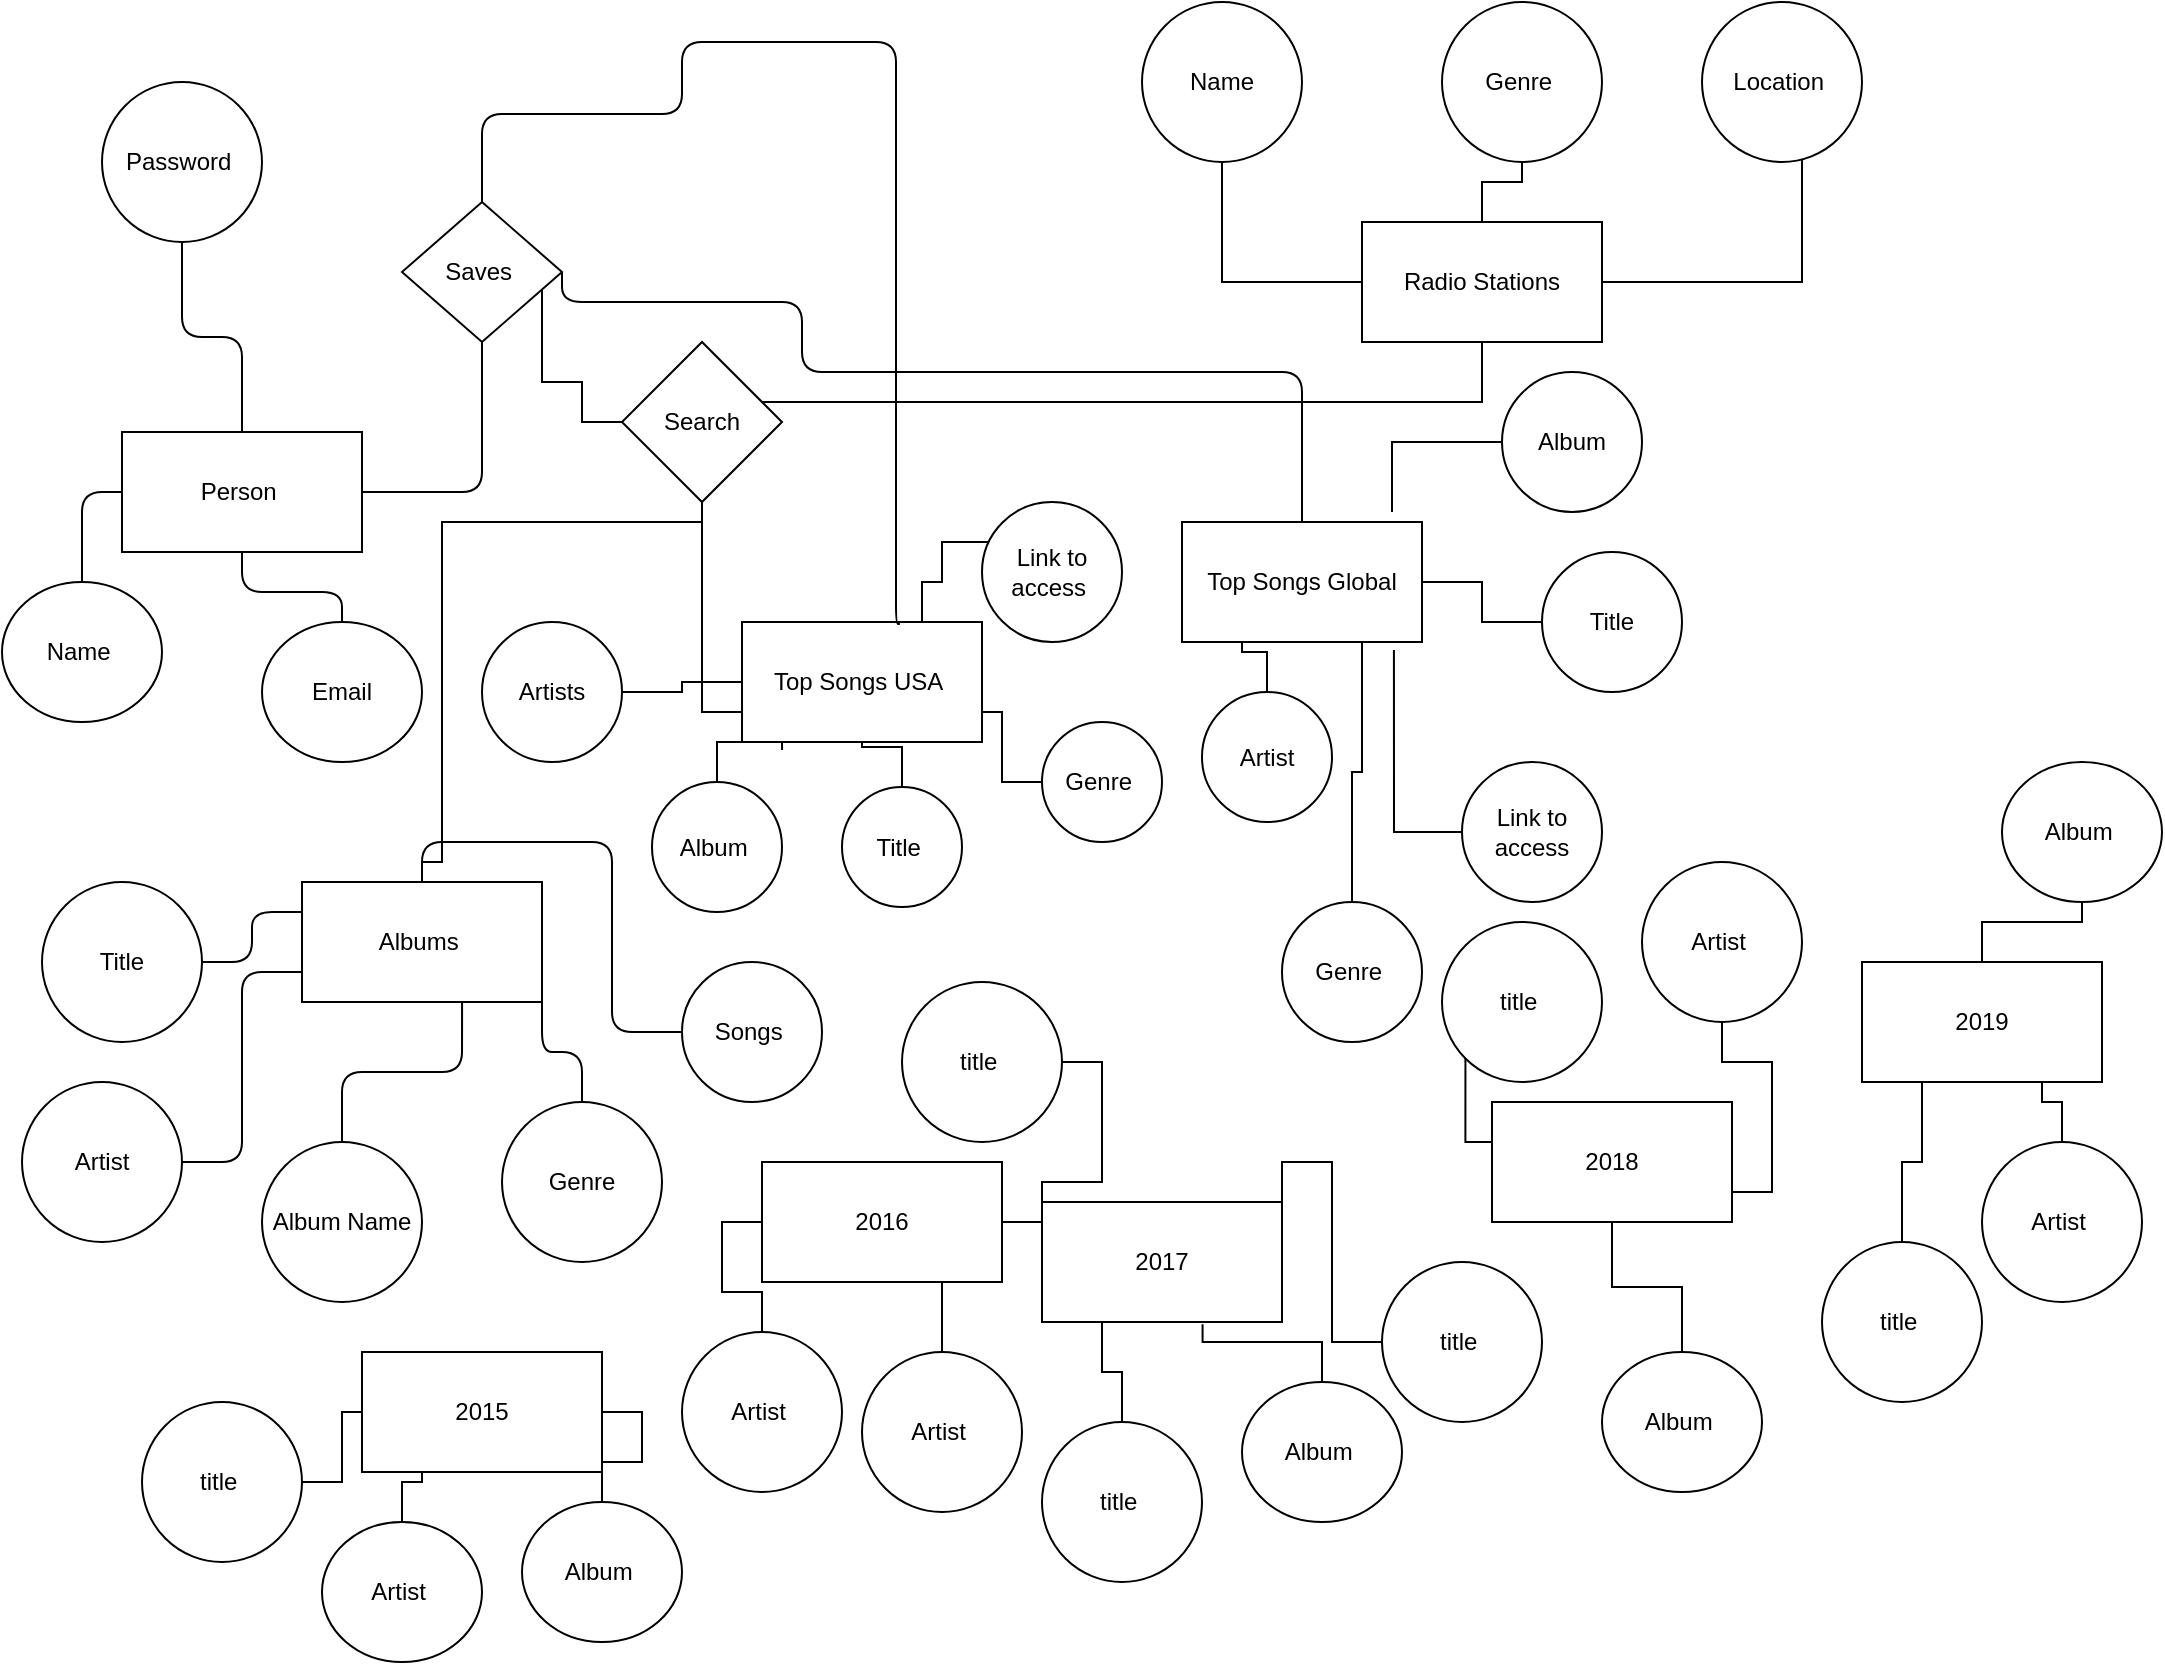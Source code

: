 <mxfile version="14.0.1" type="github">
  <diagram id="jYZYqrakGC6iT3U3Cv5q" name="Page-1">
    <mxGraphModel dx="1174" dy="776" grid="1" gridSize="10" guides="1" tooltips="1" connect="1" arrows="1" fold="1" page="1" pageScale="1" pageWidth="1100" pageHeight="850" math="0" shadow="0">
      <root>
        <mxCell id="0" />
        <mxCell id="1" parent="0" />
        <mxCell id="Rrg98HXsPI9nGVxbj8Vc-9" style="edgeStyle=orthogonalEdgeStyle;rounded=1;orthogonalLoop=1;jettySize=auto;html=1;endArrow=none;endFill=0;" edge="1" parent="1" source="VsrX5M1GSggV-OFWWfA1-1">
          <mxGeometry relative="1" as="geometry">
            <mxPoint x="50" y="320" as="targetPoint" />
          </mxGeometry>
        </mxCell>
        <mxCell id="Rrg98HXsPI9nGVxbj8Vc-10" style="edgeStyle=orthogonalEdgeStyle;rounded=1;orthogonalLoop=1;jettySize=auto;html=1;endArrow=none;endFill=0;" edge="1" parent="1" source="VsrX5M1GSggV-OFWWfA1-1" target="Rrg98HXsPI9nGVxbj8Vc-6">
          <mxGeometry relative="1" as="geometry">
            <mxPoint x="230" y="320" as="targetPoint" />
            <Array as="points" />
          </mxGeometry>
        </mxCell>
        <mxCell id="Rrg98HXsPI9nGVxbj8Vc-29" style="edgeStyle=orthogonalEdgeStyle;rounded=1;orthogonalLoop=1;jettySize=auto;html=1;endArrow=none;endFill=0;" edge="1" parent="1" source="VsrX5M1GSggV-OFWWfA1-1" target="Rrg98HXsPI9nGVxbj8Vc-11">
          <mxGeometry relative="1" as="geometry" />
        </mxCell>
        <mxCell id="VsrX5M1GSggV-OFWWfA1-1" value="Person&amp;nbsp;" style="rounded=0;whiteSpace=wrap;html=1;" parent="1" vertex="1">
          <mxGeometry x="70" y="225" width="120" height="60" as="geometry" />
        </mxCell>
        <mxCell id="Rrg98HXsPI9nGVxbj8Vc-1" value="Albums&amp;nbsp;" style="rounded=0;whiteSpace=wrap;html=1;" vertex="1" parent="1">
          <mxGeometry x="160" y="450" width="120" height="60" as="geometry" />
        </mxCell>
        <mxCell id="Rrg98HXsPI9nGVxbj8Vc-2" value="Top Songs Global" style="rounded=0;whiteSpace=wrap;html=1;" vertex="1" parent="1">
          <mxGeometry x="600" y="270" width="120" height="60" as="geometry" />
        </mxCell>
        <mxCell id="Rrg98HXsPI9nGVxbj8Vc-3" value="Top Songs USA&amp;nbsp;" style="rounded=0;whiteSpace=wrap;html=1;" vertex="1" parent="1">
          <mxGeometry x="380" y="320" width="120" height="60" as="geometry" />
        </mxCell>
        <mxCell id="Rrg98HXsPI9nGVxbj8Vc-37" style="edgeStyle=orthogonalEdgeStyle;rounded=0;orthogonalLoop=1;jettySize=auto;html=1;endArrow=none;endFill=0;strokeColor=#000000;" edge="1" parent="1" source="Rrg98HXsPI9nGVxbj8Vc-4" target="Rrg98HXsPI9nGVxbj8Vc-26">
          <mxGeometry relative="1" as="geometry" />
        </mxCell>
        <mxCell id="Rrg98HXsPI9nGVxbj8Vc-38" style="edgeStyle=orthogonalEdgeStyle;rounded=0;orthogonalLoop=1;jettySize=auto;html=1;entryX=0.5;entryY=1;entryDx=0;entryDy=0;endArrow=none;endFill=0;strokeColor=#000000;" edge="1" parent="1" source="Rrg98HXsPI9nGVxbj8Vc-4" target="Rrg98HXsPI9nGVxbj8Vc-27">
          <mxGeometry relative="1" as="geometry" />
        </mxCell>
        <mxCell id="Rrg98HXsPI9nGVxbj8Vc-39" style="edgeStyle=orthogonalEdgeStyle;rounded=0;orthogonalLoop=1;jettySize=auto;html=1;entryX=0.625;entryY=0.988;entryDx=0;entryDy=0;entryPerimeter=0;endArrow=none;endFill=0;strokeColor=#000000;" edge="1" parent="1" source="Rrg98HXsPI9nGVxbj8Vc-4" target="Rrg98HXsPI9nGVxbj8Vc-28">
          <mxGeometry relative="1" as="geometry" />
        </mxCell>
        <mxCell id="Rrg98HXsPI9nGVxbj8Vc-4" value="Radio Stations" style="rounded=0;whiteSpace=wrap;html=1;" vertex="1" parent="1">
          <mxGeometry x="690" y="120" width="120" height="60" as="geometry" />
        </mxCell>
        <mxCell id="Rrg98HXsPI9nGVxbj8Vc-5" value="Name&amp;nbsp;" style="ellipse;whiteSpace=wrap;html=1;" vertex="1" parent="1">
          <mxGeometry x="10" y="300" width="80" height="70" as="geometry" />
        </mxCell>
        <mxCell id="Rrg98HXsPI9nGVxbj8Vc-6" value="Email" style="ellipse;whiteSpace=wrap;html=1;" vertex="1" parent="1">
          <mxGeometry x="140" y="320" width="80" height="70" as="geometry" />
        </mxCell>
        <mxCell id="Rrg98HXsPI9nGVxbj8Vc-8" style="edgeStyle=orthogonalEdgeStyle;rounded=1;orthogonalLoop=1;jettySize=auto;html=1;endArrow=none;endFill=0;" edge="1" parent="1" source="Rrg98HXsPI9nGVxbj8Vc-7" target="VsrX5M1GSggV-OFWWfA1-1">
          <mxGeometry relative="1" as="geometry" />
        </mxCell>
        <mxCell id="Rrg98HXsPI9nGVxbj8Vc-7" value="Password&amp;nbsp;" style="ellipse;whiteSpace=wrap;html=1;aspect=fixed;" vertex="1" parent="1">
          <mxGeometry x="60" y="50" width="80" height="80" as="geometry" />
        </mxCell>
        <mxCell id="Rrg98HXsPI9nGVxbj8Vc-30" style="edgeStyle=orthogonalEdgeStyle;rounded=1;orthogonalLoop=1;jettySize=auto;html=1;endArrow=none;endFill=0;entryX=0.658;entryY=0.017;entryDx=0;entryDy=0;entryPerimeter=0;exitX=0.5;exitY=0;exitDx=0;exitDy=0;" edge="1" parent="1" source="Rrg98HXsPI9nGVxbj8Vc-11" target="Rrg98HXsPI9nGVxbj8Vc-3">
          <mxGeometry relative="1" as="geometry">
            <mxPoint x="410" y="200" as="targetPoint" />
            <Array as="points">
              <mxPoint x="250" y="66" />
              <mxPoint x="350" y="66" />
              <mxPoint x="350" y="30" />
              <mxPoint x="457" y="30" />
              <mxPoint x="457" y="321" />
            </Array>
          </mxGeometry>
        </mxCell>
        <mxCell id="Rrg98HXsPI9nGVxbj8Vc-31" style="edgeStyle=orthogonalEdgeStyle;rounded=1;orthogonalLoop=1;jettySize=auto;html=1;endArrow=none;endFill=0;exitX=1;exitY=0.5;exitDx=0;exitDy=0;" edge="1" parent="1" source="Rrg98HXsPI9nGVxbj8Vc-11" target="Rrg98HXsPI9nGVxbj8Vc-2">
          <mxGeometry relative="1" as="geometry">
            <Array as="points">
              <mxPoint x="290" y="160" />
              <mxPoint x="410" y="160" />
              <mxPoint x="410" y="195" />
            </Array>
          </mxGeometry>
        </mxCell>
        <mxCell id="Rrg98HXsPI9nGVxbj8Vc-33" style="edgeStyle=orthogonalEdgeStyle;orthogonalLoop=1;jettySize=auto;html=1;entryX=0.4;entryY=0.925;entryDx=0;entryDy=0;entryPerimeter=0;endArrow=none;endFill=0;strokeColor=none;curved=1;" edge="1" parent="1" source="Rrg98HXsPI9nGVxbj8Vc-11" target="Rrg98HXsPI9nGVxbj8Vc-32">
          <mxGeometry relative="1" as="geometry">
            <Array as="points">
              <mxPoint x="270" y="200" />
              <mxPoint x="300" y="200" />
              <mxPoint x="300" y="212" />
            </Array>
          </mxGeometry>
        </mxCell>
        <mxCell id="Rrg98HXsPI9nGVxbj8Vc-34" style="edgeStyle=orthogonalEdgeStyle;orthogonalLoop=1;jettySize=auto;html=1;endArrow=none;endFill=0;rounded=0;" edge="1" parent="1" source="Rrg98HXsPI9nGVxbj8Vc-11" target="Rrg98HXsPI9nGVxbj8Vc-32">
          <mxGeometry relative="1" as="geometry">
            <Array as="points">
              <mxPoint x="280" y="200" />
              <mxPoint x="300" y="200" />
              <mxPoint x="300" y="220" />
            </Array>
          </mxGeometry>
        </mxCell>
        <mxCell id="Rrg98HXsPI9nGVxbj8Vc-11" value="Saves&amp;nbsp;" style="rhombus;whiteSpace=wrap;html=1;" vertex="1" parent="1">
          <mxGeometry x="210" y="110" width="80" height="70" as="geometry" />
        </mxCell>
        <mxCell id="Rrg98HXsPI9nGVxbj8Vc-20" style="edgeStyle=orthogonalEdgeStyle;rounded=1;orthogonalLoop=1;jettySize=auto;html=1;entryX=0;entryY=0.75;entryDx=0;entryDy=0;endArrow=none;endFill=0;" edge="1" parent="1" source="Rrg98HXsPI9nGVxbj8Vc-13" target="Rrg98HXsPI9nGVxbj8Vc-1">
          <mxGeometry relative="1" as="geometry" />
        </mxCell>
        <mxCell id="Rrg98HXsPI9nGVxbj8Vc-13" value="Artist" style="ellipse;whiteSpace=wrap;html=1;aspect=fixed;" vertex="1" parent="1">
          <mxGeometry x="20" y="550" width="80" height="80" as="geometry" />
        </mxCell>
        <mxCell id="Rrg98HXsPI9nGVxbj8Vc-22" style="edgeStyle=orthogonalEdgeStyle;rounded=1;orthogonalLoop=1;jettySize=auto;html=1;entryX=0.667;entryY=1;entryDx=0;entryDy=0;entryPerimeter=0;endArrow=none;endFill=0;" edge="1" parent="1" source="Rrg98HXsPI9nGVxbj8Vc-15" target="Rrg98HXsPI9nGVxbj8Vc-1">
          <mxGeometry relative="1" as="geometry" />
        </mxCell>
        <mxCell id="Rrg98HXsPI9nGVxbj8Vc-15" value="Album Name" style="ellipse;whiteSpace=wrap;html=1;aspect=fixed;" vertex="1" parent="1">
          <mxGeometry x="140" y="580" width="80" height="80" as="geometry" />
        </mxCell>
        <mxCell id="Rrg98HXsPI9nGVxbj8Vc-23" style="edgeStyle=orthogonalEdgeStyle;rounded=1;orthogonalLoop=1;jettySize=auto;html=1;entryX=1;entryY=1;entryDx=0;entryDy=0;endArrow=none;endFill=0;" edge="1" parent="1" source="Rrg98HXsPI9nGVxbj8Vc-16" target="Rrg98HXsPI9nGVxbj8Vc-1">
          <mxGeometry relative="1" as="geometry" />
        </mxCell>
        <mxCell id="Rrg98HXsPI9nGVxbj8Vc-16" value="Genre" style="ellipse;whiteSpace=wrap;html=1;aspect=fixed;" vertex="1" parent="1">
          <mxGeometry x="260" y="560" width="80" height="80" as="geometry" />
        </mxCell>
        <mxCell id="Rrg98HXsPI9nGVxbj8Vc-19" style="edgeStyle=orthogonalEdgeStyle;rounded=1;orthogonalLoop=1;jettySize=auto;html=1;entryX=0;entryY=0.25;entryDx=0;entryDy=0;endArrow=none;endFill=0;" edge="1" parent="1" source="Rrg98HXsPI9nGVxbj8Vc-17" target="Rrg98HXsPI9nGVxbj8Vc-1">
          <mxGeometry relative="1" as="geometry" />
        </mxCell>
        <mxCell id="Rrg98HXsPI9nGVxbj8Vc-17" value="Title" style="ellipse;whiteSpace=wrap;html=1;aspect=fixed;" vertex="1" parent="1">
          <mxGeometry x="30" y="450" width="80" height="80" as="geometry" />
        </mxCell>
        <mxCell id="Rrg98HXsPI9nGVxbj8Vc-25" style="edgeStyle=orthogonalEdgeStyle;rounded=1;orthogonalLoop=1;jettySize=auto;html=1;entryX=0.5;entryY=0;entryDx=0;entryDy=0;endArrow=none;endFill=0;" edge="1" parent="1" source="Rrg98HXsPI9nGVxbj8Vc-18" target="Rrg98HXsPI9nGVxbj8Vc-1">
          <mxGeometry relative="1" as="geometry" />
        </mxCell>
        <mxCell id="Rrg98HXsPI9nGVxbj8Vc-18" value="Songs&amp;nbsp;" style="ellipse;whiteSpace=wrap;html=1;aspect=fixed;" vertex="1" parent="1">
          <mxGeometry x="350" y="490" width="70" height="70" as="geometry" />
        </mxCell>
        <mxCell id="Rrg98HXsPI9nGVxbj8Vc-26" value="Name" style="ellipse;whiteSpace=wrap;html=1;aspect=fixed;" vertex="1" parent="1">
          <mxGeometry x="580" y="10" width="80" height="80" as="geometry" />
        </mxCell>
        <mxCell id="Rrg98HXsPI9nGVxbj8Vc-27" value="Genre&amp;nbsp;" style="ellipse;whiteSpace=wrap;html=1;aspect=fixed;" vertex="1" parent="1">
          <mxGeometry x="730" y="10" width="80" height="80" as="geometry" />
        </mxCell>
        <mxCell id="Rrg98HXsPI9nGVxbj8Vc-28" value="Location&amp;nbsp;" style="ellipse;whiteSpace=wrap;html=1;aspect=fixed;" vertex="1" parent="1">
          <mxGeometry x="860" y="10" width="80" height="80" as="geometry" />
        </mxCell>
        <mxCell id="Rrg98HXsPI9nGVxbj8Vc-35" style="edgeStyle=orthogonalEdgeStyle;rounded=0;orthogonalLoop=1;jettySize=auto;html=1;endArrow=none;endFill=0;strokeColor=#000000;" edge="1" parent="1" source="Rrg98HXsPI9nGVxbj8Vc-32" target="Rrg98HXsPI9nGVxbj8Vc-4">
          <mxGeometry relative="1" as="geometry">
            <Array as="points">
              <mxPoint x="750" y="210" />
            </Array>
          </mxGeometry>
        </mxCell>
        <mxCell id="Rrg98HXsPI9nGVxbj8Vc-36" style="edgeStyle=orthogonalEdgeStyle;rounded=0;orthogonalLoop=1;jettySize=auto;html=1;entryX=0;entryY=0.75;entryDx=0;entryDy=0;endArrow=none;endFill=0;strokeColor=#000000;" edge="1" parent="1" source="Rrg98HXsPI9nGVxbj8Vc-32" target="Rrg98HXsPI9nGVxbj8Vc-3">
          <mxGeometry relative="1" as="geometry" />
        </mxCell>
        <mxCell id="Rrg98HXsPI9nGVxbj8Vc-71" style="edgeStyle=orthogonalEdgeStyle;rounded=0;orthogonalLoop=1;jettySize=auto;html=1;endArrow=none;endFill=0;strokeColor=#000000;" edge="1" parent="1" source="Rrg98HXsPI9nGVxbj8Vc-32">
          <mxGeometry relative="1" as="geometry">
            <mxPoint x="220" y="440" as="targetPoint" />
            <Array as="points">
              <mxPoint x="360" y="270" />
              <mxPoint x="230" y="270" />
              <mxPoint x="230" y="440" />
            </Array>
          </mxGeometry>
        </mxCell>
        <mxCell id="Rrg98HXsPI9nGVxbj8Vc-32" value="Search" style="rhombus;whiteSpace=wrap;html=1;direction=south;" vertex="1" parent="1">
          <mxGeometry x="320" y="180" width="80" height="80" as="geometry" />
        </mxCell>
        <mxCell id="Rrg98HXsPI9nGVxbj8Vc-40" value="2015" style="rounded=0;whiteSpace=wrap;html=1;" vertex="1" parent="1">
          <mxGeometry x="190" y="685" width="120" height="60" as="geometry" />
        </mxCell>
        <mxCell id="Rrg98HXsPI9nGVxbj8Vc-41" value="2016" style="rounded=0;whiteSpace=wrap;html=1;" vertex="1" parent="1">
          <mxGeometry x="390" y="590" width="120" height="60" as="geometry" />
        </mxCell>
        <mxCell id="Rrg98HXsPI9nGVxbj8Vc-42" value="2017" style="rounded=0;whiteSpace=wrap;html=1;" vertex="1" parent="1">
          <mxGeometry x="530" y="610" width="120" height="60" as="geometry" />
        </mxCell>
        <mxCell id="Rrg98HXsPI9nGVxbj8Vc-103" style="edgeStyle=orthogonalEdgeStyle;rounded=0;orthogonalLoop=1;jettySize=auto;html=1;entryX=0;entryY=1;entryDx=0;entryDy=0;endArrow=none;endFill=0;strokeColor=#000000;" edge="1" parent="1" source="Rrg98HXsPI9nGVxbj8Vc-43" target="Rrg98HXsPI9nGVxbj8Vc-99">
          <mxGeometry relative="1" as="geometry">
            <Array as="points">
              <mxPoint x="815" y="580" />
              <mxPoint x="742" y="580" />
            </Array>
          </mxGeometry>
        </mxCell>
        <mxCell id="Rrg98HXsPI9nGVxbj8Vc-43" value="2018" style="rounded=0;whiteSpace=wrap;html=1;" vertex="1" parent="1">
          <mxGeometry x="755" y="560" width="120" height="60" as="geometry" />
        </mxCell>
        <mxCell id="Rrg98HXsPI9nGVxbj8Vc-105" style="edgeStyle=orthogonalEdgeStyle;rounded=0;orthogonalLoop=1;jettySize=auto;html=1;endArrow=none;endFill=0;strokeColor=#000000;" edge="1" parent="1" source="Rrg98HXsPI9nGVxbj8Vc-44" target="Rrg98HXsPI9nGVxbj8Vc-89">
          <mxGeometry relative="1" as="geometry" />
        </mxCell>
        <mxCell id="Rrg98HXsPI9nGVxbj8Vc-44" value="2019" style="rounded=0;whiteSpace=wrap;html=1;" vertex="1" parent="1">
          <mxGeometry x="940" y="490" width="120" height="60" as="geometry" />
        </mxCell>
        <mxCell id="Rrg98HXsPI9nGVxbj8Vc-58" style="edgeStyle=orthogonalEdgeStyle;rounded=0;orthogonalLoop=1;jettySize=auto;html=1;entryX=1;entryY=0.75;entryDx=0;entryDy=0;endArrow=none;endFill=0;strokeColor=#000000;" edge="1" parent="1" source="Rrg98HXsPI9nGVxbj8Vc-45" target="Rrg98HXsPI9nGVxbj8Vc-3">
          <mxGeometry relative="1" as="geometry" />
        </mxCell>
        <mxCell id="Rrg98HXsPI9nGVxbj8Vc-45" value="Genre&amp;nbsp;" style="ellipse;whiteSpace=wrap;html=1;aspect=fixed;" vertex="1" parent="1">
          <mxGeometry x="530" y="370" width="60" height="60" as="geometry" />
        </mxCell>
        <mxCell id="Rrg98HXsPI9nGVxbj8Vc-57" style="edgeStyle=orthogonalEdgeStyle;rounded=0;orthogonalLoop=1;jettySize=auto;html=1;endArrow=none;endFill=0;strokeColor=#000000;" edge="1" parent="1" source="Rrg98HXsPI9nGVxbj8Vc-46" target="Rrg98HXsPI9nGVxbj8Vc-3">
          <mxGeometry relative="1" as="geometry" />
        </mxCell>
        <mxCell id="Rrg98HXsPI9nGVxbj8Vc-46" value="Title&amp;nbsp;" style="ellipse;whiteSpace=wrap;html=1;aspect=fixed;" vertex="1" parent="1">
          <mxGeometry x="430" y="402.5" width="60" height="60" as="geometry" />
        </mxCell>
        <mxCell id="Rrg98HXsPI9nGVxbj8Vc-56" style="edgeStyle=orthogonalEdgeStyle;rounded=0;orthogonalLoop=1;jettySize=auto;html=1;entryX=0.167;entryY=1.067;entryDx=0;entryDy=0;entryPerimeter=0;endArrow=none;endFill=0;strokeColor=#000000;" edge="1" parent="1" source="Rrg98HXsPI9nGVxbj8Vc-47" target="Rrg98HXsPI9nGVxbj8Vc-3">
          <mxGeometry relative="1" as="geometry" />
        </mxCell>
        <mxCell id="Rrg98HXsPI9nGVxbj8Vc-47" value="Album&amp;nbsp;" style="ellipse;whiteSpace=wrap;html=1;aspect=fixed;" vertex="1" parent="1">
          <mxGeometry x="335" y="400" width="65" height="65" as="geometry" />
        </mxCell>
        <mxCell id="Rrg98HXsPI9nGVxbj8Vc-50" style="edgeStyle=orthogonalEdgeStyle;rounded=0;orthogonalLoop=1;jettySize=auto;html=1;entryX=0;entryY=0.5;entryDx=0;entryDy=0;endArrow=none;endFill=0;strokeColor=#000000;" edge="1" parent="1" source="Rrg98HXsPI9nGVxbj8Vc-48" target="Rrg98HXsPI9nGVxbj8Vc-3">
          <mxGeometry relative="1" as="geometry" />
        </mxCell>
        <mxCell id="Rrg98HXsPI9nGVxbj8Vc-48" value="Artists" style="ellipse;whiteSpace=wrap;html=1;aspect=fixed;" vertex="1" parent="1">
          <mxGeometry x="250" y="320" width="70" height="70" as="geometry" />
        </mxCell>
        <mxCell id="Rrg98HXsPI9nGVxbj8Vc-59" style="edgeStyle=orthogonalEdgeStyle;rounded=0;orthogonalLoop=1;jettySize=auto;html=1;entryX=0.75;entryY=0;entryDx=0;entryDy=0;endArrow=none;endFill=0;strokeColor=#000000;" edge="1" parent="1" source="Rrg98HXsPI9nGVxbj8Vc-49" target="Rrg98HXsPI9nGVxbj8Vc-3">
          <mxGeometry relative="1" as="geometry">
            <Array as="points">
              <mxPoint x="480" y="280" />
              <mxPoint x="480" y="300" />
              <mxPoint x="470" y="300" />
            </Array>
          </mxGeometry>
        </mxCell>
        <mxCell id="Rrg98HXsPI9nGVxbj8Vc-49" value="Link to access&amp;nbsp;" style="ellipse;whiteSpace=wrap;html=1;aspect=fixed;" vertex="1" parent="1">
          <mxGeometry x="500" y="260" width="70" height="70" as="geometry" />
        </mxCell>
        <mxCell id="Rrg98HXsPI9nGVxbj8Vc-70" style="edgeStyle=orthogonalEdgeStyle;rounded=0;orthogonalLoop=1;jettySize=auto;html=1;entryX=0.875;entryY=-0.083;entryDx=0;entryDy=0;entryPerimeter=0;endArrow=none;endFill=0;strokeColor=#000000;" edge="1" parent="1" source="Rrg98HXsPI9nGVxbj8Vc-60" target="Rrg98HXsPI9nGVxbj8Vc-2">
          <mxGeometry relative="1" as="geometry" />
        </mxCell>
        <mxCell id="Rrg98HXsPI9nGVxbj8Vc-60" value="Album" style="ellipse;whiteSpace=wrap;html=1;" vertex="1" parent="1">
          <mxGeometry x="760" y="195" width="70" height="70" as="geometry" />
        </mxCell>
        <mxCell id="Rrg98HXsPI9nGVxbj8Vc-69" style="edgeStyle=orthogonalEdgeStyle;rounded=0;orthogonalLoop=1;jettySize=auto;html=1;entryX=1;entryY=0.5;entryDx=0;entryDy=0;endArrow=none;endFill=0;strokeColor=#000000;" edge="1" parent="1" source="Rrg98HXsPI9nGVxbj8Vc-61" target="Rrg98HXsPI9nGVxbj8Vc-2">
          <mxGeometry relative="1" as="geometry" />
        </mxCell>
        <mxCell id="Rrg98HXsPI9nGVxbj8Vc-61" value="Title" style="ellipse;whiteSpace=wrap;html=1;" vertex="1" parent="1">
          <mxGeometry x="780" y="285" width="70" height="70" as="geometry" />
        </mxCell>
        <mxCell id="Rrg98HXsPI9nGVxbj8Vc-67" style="edgeStyle=orthogonalEdgeStyle;rounded=0;orthogonalLoop=1;jettySize=auto;html=1;entryX=0.75;entryY=1;entryDx=0;entryDy=0;endArrow=none;endFill=0;strokeColor=#000000;" edge="1" parent="1" source="Rrg98HXsPI9nGVxbj8Vc-62" target="Rrg98HXsPI9nGVxbj8Vc-2">
          <mxGeometry relative="1" as="geometry" />
        </mxCell>
        <mxCell id="Rrg98HXsPI9nGVxbj8Vc-62" value="Genre&amp;nbsp;" style="ellipse;whiteSpace=wrap;html=1;" vertex="1" parent="1">
          <mxGeometry x="650" y="460" width="70" height="70" as="geometry" />
        </mxCell>
        <mxCell id="Rrg98HXsPI9nGVxbj8Vc-68" style="edgeStyle=orthogonalEdgeStyle;rounded=0;orthogonalLoop=1;jettySize=auto;html=1;entryX=0.883;entryY=1.067;entryDx=0;entryDy=0;entryPerimeter=0;endArrow=none;endFill=0;strokeColor=#000000;" edge="1" parent="1" source="Rrg98HXsPI9nGVxbj8Vc-63" target="Rrg98HXsPI9nGVxbj8Vc-2">
          <mxGeometry relative="1" as="geometry" />
        </mxCell>
        <mxCell id="Rrg98HXsPI9nGVxbj8Vc-63" value="Link to access" style="ellipse;whiteSpace=wrap;html=1;" vertex="1" parent="1">
          <mxGeometry x="740" y="390" width="70" height="70" as="geometry" />
        </mxCell>
        <mxCell id="Rrg98HXsPI9nGVxbj8Vc-66" style="edgeStyle=orthogonalEdgeStyle;rounded=0;orthogonalLoop=1;jettySize=auto;html=1;entryX=0.25;entryY=1;entryDx=0;entryDy=0;endArrow=none;endFill=0;strokeColor=#000000;" edge="1" parent="1" source="Rrg98HXsPI9nGVxbj8Vc-65" target="Rrg98HXsPI9nGVxbj8Vc-2">
          <mxGeometry relative="1" as="geometry" />
        </mxCell>
        <mxCell id="Rrg98HXsPI9nGVxbj8Vc-65" value="Artist" style="ellipse;whiteSpace=wrap;html=1;aspect=fixed;" vertex="1" parent="1">
          <mxGeometry x="610" y="355" width="65" height="65" as="geometry" />
        </mxCell>
        <mxCell id="Rrg98HXsPI9nGVxbj8Vc-90" style="edgeStyle=orthogonalEdgeStyle;rounded=0;orthogonalLoop=1;jettySize=auto;html=1;entryX=0;entryY=0.5;entryDx=0;entryDy=0;endArrow=none;endFill=0;strokeColor=#000000;" edge="1" parent="1" source="Rrg98HXsPI9nGVxbj8Vc-72" target="Rrg98HXsPI9nGVxbj8Vc-40">
          <mxGeometry relative="1" as="geometry" />
        </mxCell>
        <mxCell id="Rrg98HXsPI9nGVxbj8Vc-72" value="title&amp;nbsp;" style="ellipse;whiteSpace=wrap;html=1;" vertex="1" parent="1">
          <mxGeometry x="80" y="710" width="80" height="80" as="geometry" />
        </mxCell>
        <mxCell id="Rrg98HXsPI9nGVxbj8Vc-91" style="edgeStyle=orthogonalEdgeStyle;rounded=0;orthogonalLoop=1;jettySize=auto;html=1;entryX=0.25;entryY=1;entryDx=0;entryDy=0;endArrow=none;endFill=0;strokeColor=#000000;" edge="1" parent="1" source="Rrg98HXsPI9nGVxbj8Vc-73" target="Rrg98HXsPI9nGVxbj8Vc-40">
          <mxGeometry relative="1" as="geometry" />
        </mxCell>
        <mxCell id="Rrg98HXsPI9nGVxbj8Vc-73" value="Artist&amp;nbsp;" style="ellipse;whiteSpace=wrap;html=1;" vertex="1" parent="1">
          <mxGeometry x="170" y="770" width="80" height="70" as="geometry" />
        </mxCell>
        <mxCell id="Rrg98HXsPI9nGVxbj8Vc-96" style="edgeStyle=orthogonalEdgeStyle;rounded=0;orthogonalLoop=1;jettySize=auto;html=1;entryX=0.25;entryY=1;entryDx=0;entryDy=0;endArrow=none;endFill=0;strokeColor=#000000;" edge="1" parent="1" source="Rrg98HXsPI9nGVxbj8Vc-75" target="Rrg98HXsPI9nGVxbj8Vc-42">
          <mxGeometry relative="1" as="geometry" />
        </mxCell>
        <mxCell id="Rrg98HXsPI9nGVxbj8Vc-75" value="title&amp;nbsp;" style="ellipse;whiteSpace=wrap;html=1;" vertex="1" parent="1">
          <mxGeometry x="530" y="720" width="80" height="80" as="geometry" />
        </mxCell>
        <mxCell id="Rrg98HXsPI9nGVxbj8Vc-95" style="edgeStyle=orthogonalEdgeStyle;rounded=0;orthogonalLoop=1;jettySize=auto;html=1;entryX=1;entryY=0.5;entryDx=0;entryDy=0;endArrow=none;endFill=0;strokeColor=#000000;" edge="1" parent="1" source="Rrg98HXsPI9nGVxbj8Vc-76" target="Rrg98HXsPI9nGVxbj8Vc-41">
          <mxGeometry relative="1" as="geometry">
            <Array as="points">
              <mxPoint x="560" y="540" />
              <mxPoint x="560" y="600" />
              <mxPoint x="530" y="600" />
              <mxPoint x="530" y="620" />
            </Array>
          </mxGeometry>
        </mxCell>
        <mxCell id="Rrg98HXsPI9nGVxbj8Vc-76" value="title&amp;nbsp;" style="ellipse;whiteSpace=wrap;html=1;" vertex="1" parent="1">
          <mxGeometry x="460" y="500" width="80" height="80" as="geometry" />
        </mxCell>
        <mxCell id="Rrg98HXsPI9nGVxbj8Vc-98" style="edgeStyle=orthogonalEdgeStyle;rounded=0;orthogonalLoop=1;jettySize=auto;html=1;entryX=1;entryY=0;entryDx=0;entryDy=0;endArrow=none;endFill=0;strokeColor=#000000;" edge="1" parent="1" source="Rrg98HXsPI9nGVxbj8Vc-77" target="Rrg98HXsPI9nGVxbj8Vc-42">
          <mxGeometry relative="1" as="geometry" />
        </mxCell>
        <mxCell id="Rrg98HXsPI9nGVxbj8Vc-77" value="title&amp;nbsp;" style="ellipse;whiteSpace=wrap;html=1;" vertex="1" parent="1">
          <mxGeometry x="700" y="640" width="80" height="80" as="geometry" />
        </mxCell>
        <mxCell id="Rrg98HXsPI9nGVxbj8Vc-106" style="edgeStyle=orthogonalEdgeStyle;rounded=0;orthogonalLoop=1;jettySize=auto;html=1;entryX=0.25;entryY=1;entryDx=0;entryDy=0;endArrow=none;endFill=0;strokeColor=#000000;" edge="1" parent="1" source="Rrg98HXsPI9nGVxbj8Vc-78" target="Rrg98HXsPI9nGVxbj8Vc-44">
          <mxGeometry relative="1" as="geometry" />
        </mxCell>
        <mxCell id="Rrg98HXsPI9nGVxbj8Vc-78" value="title&amp;nbsp;" style="ellipse;whiteSpace=wrap;html=1;" vertex="1" parent="1">
          <mxGeometry x="920" y="630" width="80" height="80" as="geometry" />
        </mxCell>
        <mxCell id="Rrg98HXsPI9nGVxbj8Vc-107" style="edgeStyle=orthogonalEdgeStyle;rounded=0;orthogonalLoop=1;jettySize=auto;html=1;entryX=0.75;entryY=1;entryDx=0;entryDy=0;endArrow=none;endFill=0;strokeColor=#000000;" edge="1" parent="1" source="Rrg98HXsPI9nGVxbj8Vc-80" target="Rrg98HXsPI9nGVxbj8Vc-44">
          <mxGeometry relative="1" as="geometry" />
        </mxCell>
        <mxCell id="Rrg98HXsPI9nGVxbj8Vc-80" value="Artist&amp;nbsp;" style="ellipse;whiteSpace=wrap;html=1;" vertex="1" parent="1">
          <mxGeometry x="1000" y="580" width="80" height="80" as="geometry" />
        </mxCell>
        <mxCell id="Rrg98HXsPI9nGVxbj8Vc-100" style="edgeStyle=orthogonalEdgeStyle;rounded=0;orthogonalLoop=1;jettySize=auto;html=1;entryX=1;entryY=0.75;entryDx=0;entryDy=0;endArrow=none;endFill=0;strokeColor=#000000;" edge="1" parent="1" source="Rrg98HXsPI9nGVxbj8Vc-81" target="Rrg98HXsPI9nGVxbj8Vc-43">
          <mxGeometry relative="1" as="geometry" />
        </mxCell>
        <mxCell id="Rrg98HXsPI9nGVxbj8Vc-81" value="Artist&amp;nbsp;" style="ellipse;whiteSpace=wrap;html=1;" vertex="1" parent="1">
          <mxGeometry x="830" y="440" width="80" height="80" as="geometry" />
        </mxCell>
        <mxCell id="Rrg98HXsPI9nGVxbj8Vc-94" style="edgeStyle=orthogonalEdgeStyle;rounded=0;orthogonalLoop=1;jettySize=auto;html=1;entryX=0.75;entryY=1;entryDx=0;entryDy=0;endArrow=none;endFill=0;strokeColor=#000000;" edge="1" parent="1" source="Rrg98HXsPI9nGVxbj8Vc-82" target="Rrg98HXsPI9nGVxbj8Vc-41">
          <mxGeometry relative="1" as="geometry" />
        </mxCell>
        <mxCell id="Rrg98HXsPI9nGVxbj8Vc-82" value="Artist&amp;nbsp;" style="ellipse;whiteSpace=wrap;html=1;" vertex="1" parent="1">
          <mxGeometry x="440" y="685" width="80" height="80" as="geometry" />
        </mxCell>
        <mxCell id="Rrg98HXsPI9nGVxbj8Vc-93" style="edgeStyle=orthogonalEdgeStyle;rounded=0;orthogonalLoop=1;jettySize=auto;html=1;entryX=0;entryY=0.5;entryDx=0;entryDy=0;endArrow=none;endFill=0;strokeColor=#000000;" edge="1" parent="1" source="Rrg98HXsPI9nGVxbj8Vc-83" target="Rrg98HXsPI9nGVxbj8Vc-41">
          <mxGeometry relative="1" as="geometry">
            <Array as="points">
              <mxPoint x="390" y="655" />
              <mxPoint x="370" y="655" />
              <mxPoint x="370" y="620" />
            </Array>
          </mxGeometry>
        </mxCell>
        <mxCell id="Rrg98HXsPI9nGVxbj8Vc-83" value="Artist&amp;nbsp;" style="ellipse;whiteSpace=wrap;html=1;" vertex="1" parent="1">
          <mxGeometry x="350" y="675" width="80" height="80" as="geometry" />
        </mxCell>
        <mxCell id="Rrg98HXsPI9nGVxbj8Vc-92" style="edgeStyle=orthogonalEdgeStyle;rounded=0;orthogonalLoop=1;jettySize=auto;html=1;entryX=1;entryY=0.5;entryDx=0;entryDy=0;endArrow=none;endFill=0;strokeColor=#000000;" edge="1" parent="1" source="Rrg98HXsPI9nGVxbj8Vc-86" target="Rrg98HXsPI9nGVxbj8Vc-40">
          <mxGeometry relative="1" as="geometry" />
        </mxCell>
        <mxCell id="Rrg98HXsPI9nGVxbj8Vc-86" value="Album&amp;nbsp;" style="ellipse;whiteSpace=wrap;html=1;" vertex="1" parent="1">
          <mxGeometry x="270" y="760" width="80" height="70" as="geometry" />
        </mxCell>
        <mxCell id="Rrg98HXsPI9nGVxbj8Vc-97" style="edgeStyle=orthogonalEdgeStyle;rounded=0;orthogonalLoop=1;jettySize=auto;html=1;entryX=0.669;entryY=1.019;entryDx=0;entryDy=0;entryPerimeter=0;endArrow=none;endFill=0;strokeColor=#000000;" edge="1" parent="1" source="Rrg98HXsPI9nGVxbj8Vc-87" target="Rrg98HXsPI9nGVxbj8Vc-42">
          <mxGeometry relative="1" as="geometry" />
        </mxCell>
        <mxCell id="Rrg98HXsPI9nGVxbj8Vc-87" value="Album&amp;nbsp;" style="ellipse;whiteSpace=wrap;html=1;" vertex="1" parent="1">
          <mxGeometry x="630" y="700" width="80" height="70" as="geometry" />
        </mxCell>
        <mxCell id="Rrg98HXsPI9nGVxbj8Vc-104" style="edgeStyle=orthogonalEdgeStyle;rounded=0;orthogonalLoop=1;jettySize=auto;html=1;endArrow=none;endFill=0;strokeColor=#000000;" edge="1" parent="1" source="Rrg98HXsPI9nGVxbj8Vc-88" target="Rrg98HXsPI9nGVxbj8Vc-43">
          <mxGeometry relative="1" as="geometry">
            <mxPoint x="820" y="630" as="targetPoint" />
          </mxGeometry>
        </mxCell>
        <mxCell id="Rrg98HXsPI9nGVxbj8Vc-88" value="Album&amp;nbsp;" style="ellipse;whiteSpace=wrap;html=1;" vertex="1" parent="1">
          <mxGeometry x="810" y="685" width="80" height="70" as="geometry" />
        </mxCell>
        <mxCell id="Rrg98HXsPI9nGVxbj8Vc-89" value="Album&amp;nbsp;" style="ellipse;whiteSpace=wrap;html=1;" vertex="1" parent="1">
          <mxGeometry x="1010" y="390" width="80" height="70" as="geometry" />
        </mxCell>
        <mxCell id="Rrg98HXsPI9nGVxbj8Vc-99" value="title&amp;nbsp;" style="ellipse;whiteSpace=wrap;html=1;" vertex="1" parent="1">
          <mxGeometry x="730" y="470" width="80" height="80" as="geometry" />
        </mxCell>
      </root>
    </mxGraphModel>
  </diagram>
</mxfile>
